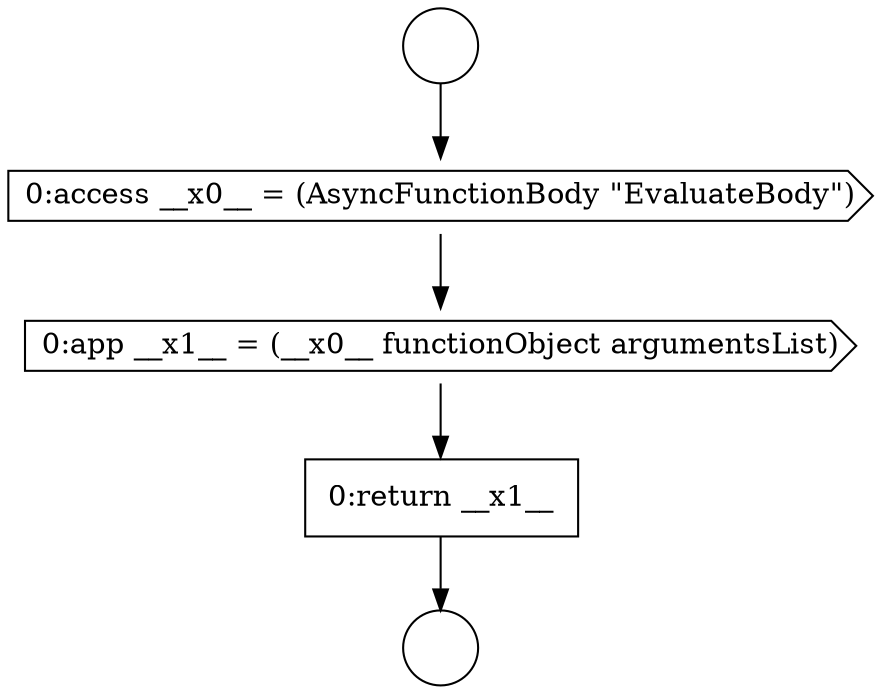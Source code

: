 digraph {
  node9091 [shape=circle label=" " color="black" fillcolor="white" style=filled]
  node9090 [shape=circle label=" " color="black" fillcolor="white" style=filled]
  node9094 [shape=none, margin=0, label=<<font color="black">
    <table border="0" cellborder="1" cellspacing="0" cellpadding="10">
      <tr><td align="left">0:return __x1__</td></tr>
    </table>
  </font>> color="black" fillcolor="white" style=filled]
  node9093 [shape=cds, label=<<font color="black">0:app __x1__ = (__x0__ functionObject argumentsList)</font>> color="black" fillcolor="white" style=filled]
  node9092 [shape=cds, label=<<font color="black">0:access __x0__ = (AsyncFunctionBody &quot;EvaluateBody&quot;)</font>> color="black" fillcolor="white" style=filled]
  node9090 -> node9092 [ color="black"]
  node9092 -> node9093 [ color="black"]
  node9093 -> node9094 [ color="black"]
  node9094 -> node9091 [ color="black"]
}
